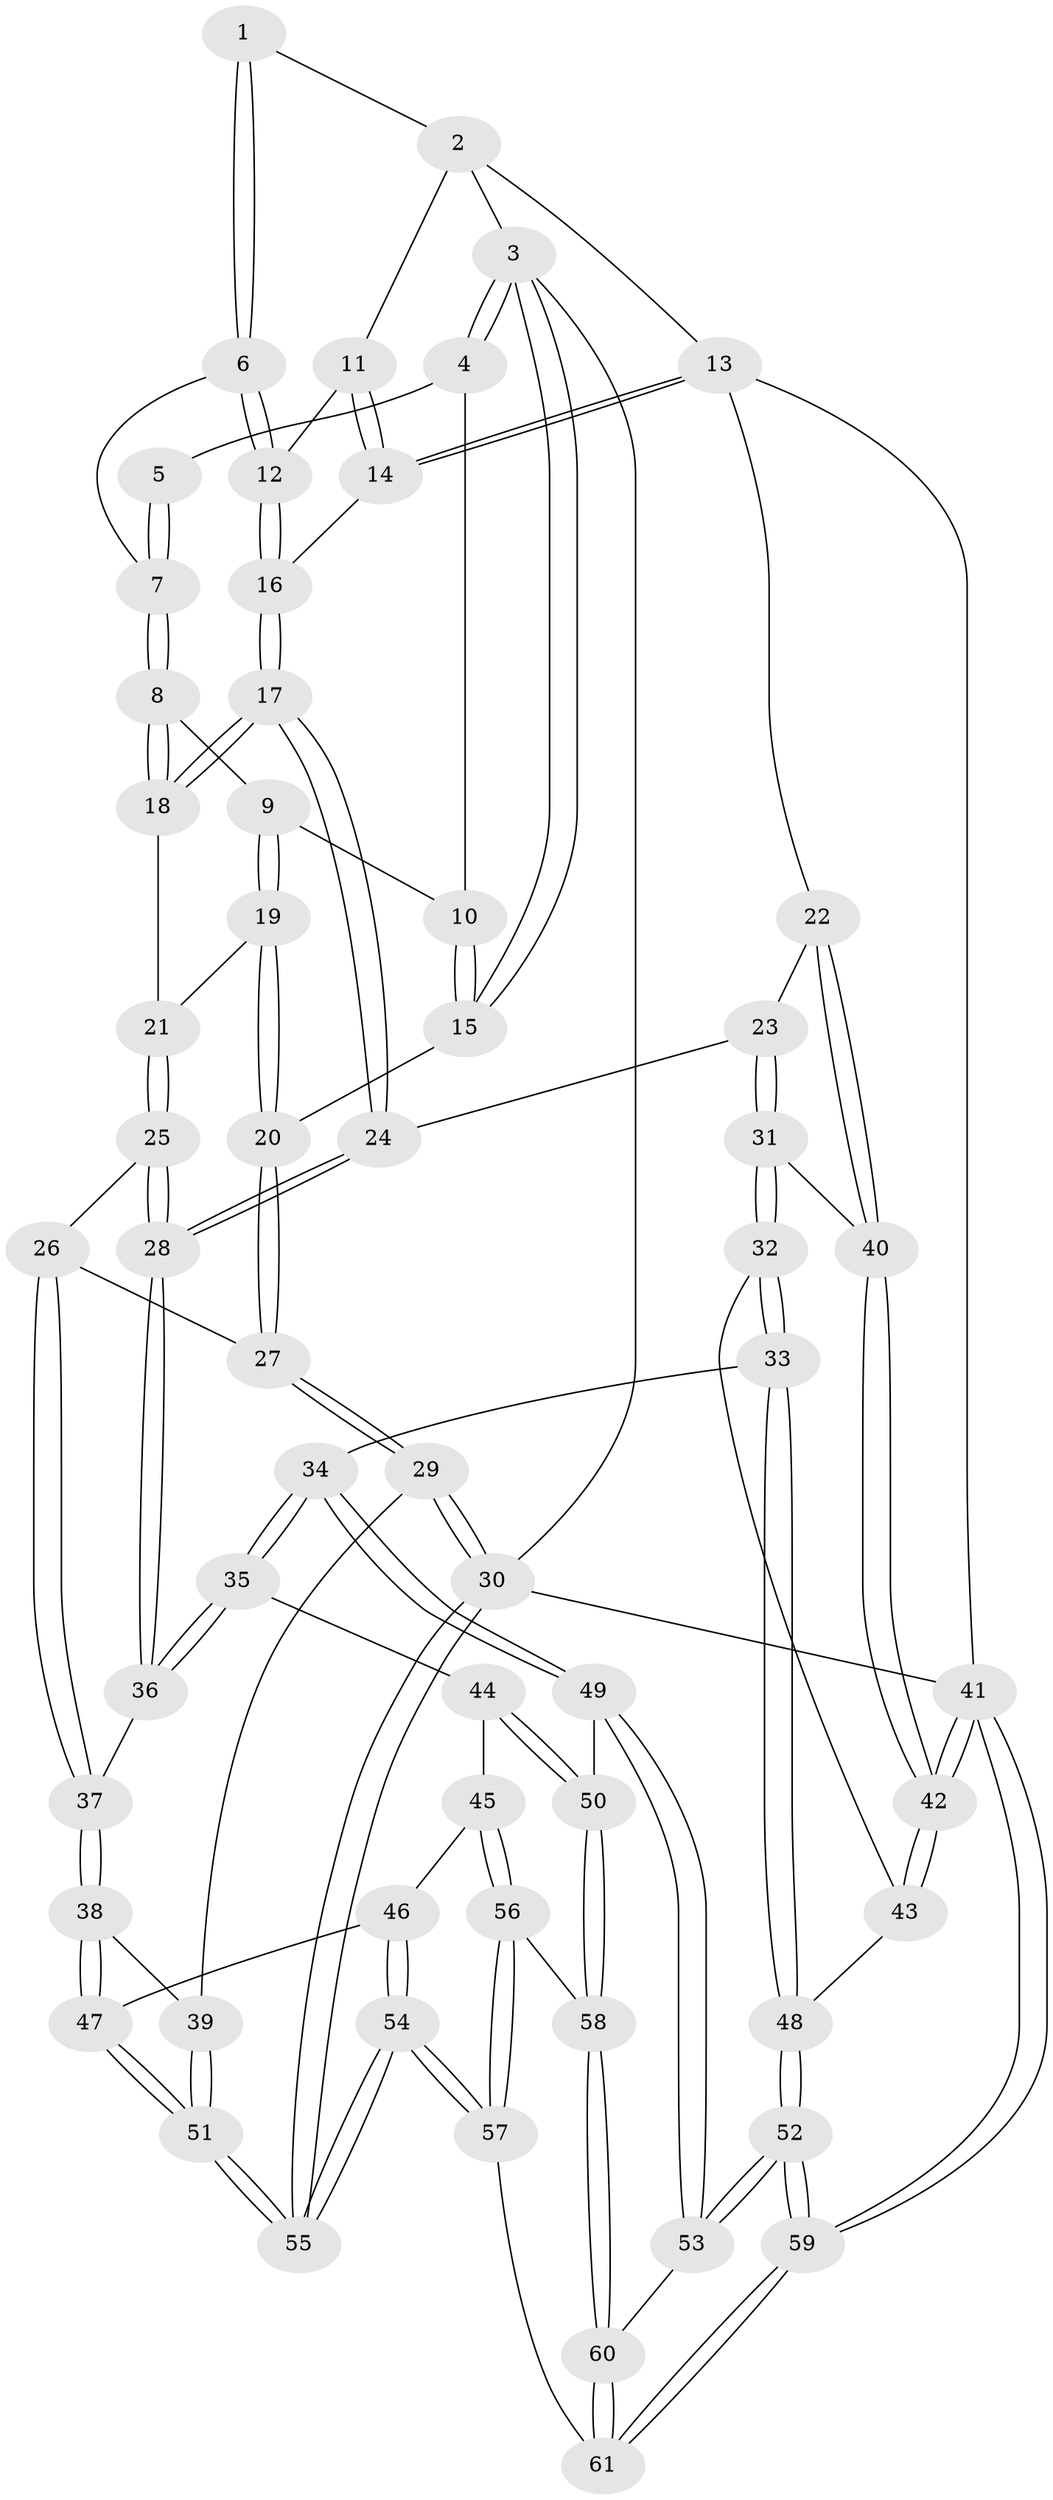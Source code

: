 // coarse degree distribution, {5: 0.2916666666666667, 7: 0.08333333333333333, 3: 0.2916666666666667, 4: 0.2916666666666667, 2: 0.041666666666666664}
// Generated by graph-tools (version 1.1) at 2025/21/03/04/25 18:21:18]
// undirected, 61 vertices, 149 edges
graph export_dot {
graph [start="1"]
  node [color=gray90,style=filled];
  1 [pos="+0.4308961247904064+0"];
  2 [pos="+0.8006850804112687+0"];
  3 [pos="+0+0"];
  4 [pos="+0.232324826061036+0"];
  5 [pos="+0.36120074004887087+0"];
  6 [pos="+0.48454376261576526+0.0603309594944129"];
  7 [pos="+0.3609865263690379+0.12274118932911086"];
  8 [pos="+0.3225052953039664+0.16647749288001565"];
  9 [pos="+0.24141657414752352+0.11561459999298068"];
  10 [pos="+0.20535751867377858+0.06840938374353825"];
  11 [pos="+0.7928858717497584+0"];
  12 [pos="+0.6394040263777429+0.17672612896963388"];
  13 [pos="+1+0.3112088906129481"];
  14 [pos="+0.9259282052109774+0.21853065642972494"];
  15 [pos="+0+0.20558461618728746"];
  16 [pos="+0.6454468935653529+0.23176368460395183"];
  17 [pos="+0.5871735245523745+0.3445115405104007"];
  18 [pos="+0.3385098850380538+0.21462501265497866"];
  19 [pos="+0.11617390243561292+0.27926327508262705"];
  20 [pos="+0+0.2661742785231693"];
  21 [pos="+0.23476058340230146+0.33504745699793964"];
  22 [pos="+1+0.3645595091044996"];
  23 [pos="+0.8093192821314248+0.4286511327271765"];
  24 [pos="+0.5873957082057903+0.36787745064721233"];
  25 [pos="+0.24896849310757055+0.4151822194680596"];
  26 [pos="+0.2097212775859264+0.4936256870803813"];
  27 [pos="+0+0.3072884686529929"];
  28 [pos="+0.5668696262218026+0.42108521229182516"];
  29 [pos="+0+0.6725762829843621"];
  30 [pos="+0+1"];
  31 [pos="+0.8395263147255801+0.6251931526928322"];
  32 [pos="+0.8174937280563239+0.6523258188928401"];
  33 [pos="+0.7424959373214928+0.6829869827159214"];
  34 [pos="+0.7388882659098132+0.6827793246615887"];
  35 [pos="+0.5599490984469251+0.5494082352729126"];
  36 [pos="+0.5595565439815724+0.5469685674971496"];
  37 [pos="+0.2114425754104699+0.5302215821643206"];
  38 [pos="+0.16769209059357465+0.6669634418216238"];
  39 [pos="+0.12371320629602575+0.6712220259182866"];
  40 [pos="+1+0.45359001547814304"];
  41 [pos="+1+1"];
  42 [pos="+1+0.8933887495723459"];
  43 [pos="+0.9453492676974325+0.7308310892160379"];
  44 [pos="+0.45031286166316226+0.6961743961631983"];
  45 [pos="+0.27947820019252445+0.7265626732836283"];
  46 [pos="+0.21464449595670382+0.7016434589454429"];
  47 [pos="+0.1782081729999956+0.6761240134668904"];
  48 [pos="+0.8376385655840224+0.8366126538437599"];
  49 [pos="+0.6866884573094633+0.7898367546569451"];
  50 [pos="+0.4944519820748251+0.8297280838261634"];
  51 [pos="+0.03498614155887819+1"];
  52 [pos="+1+1"];
  53 [pos="+0.6814001552511008+0.8718862052110342"];
  54 [pos="+0.12242422067721757+1"];
  55 [pos="+0.0012831529303445474+1"];
  56 [pos="+0.3207492547410509+0.9250599541060645"];
  57 [pos="+0.22432126909921044+1"];
  58 [pos="+0.49390292753552995+0.8488135183315991"];
  59 [pos="+1+1"];
  60 [pos="+0.5437697587315071+0.9462524447847562"];
  61 [pos="+0.5286460915615636+1"];
  1 -- 2;
  1 -- 6;
  1 -- 6;
  2 -- 3;
  2 -- 11;
  2 -- 13;
  3 -- 4;
  3 -- 4;
  3 -- 15;
  3 -- 15;
  3 -- 30;
  4 -- 5;
  4 -- 10;
  5 -- 7;
  5 -- 7;
  6 -- 7;
  6 -- 12;
  6 -- 12;
  7 -- 8;
  7 -- 8;
  8 -- 9;
  8 -- 18;
  8 -- 18;
  9 -- 10;
  9 -- 19;
  9 -- 19;
  10 -- 15;
  10 -- 15;
  11 -- 12;
  11 -- 14;
  11 -- 14;
  12 -- 16;
  12 -- 16;
  13 -- 14;
  13 -- 14;
  13 -- 22;
  13 -- 41;
  14 -- 16;
  15 -- 20;
  16 -- 17;
  16 -- 17;
  17 -- 18;
  17 -- 18;
  17 -- 24;
  17 -- 24;
  18 -- 21;
  19 -- 20;
  19 -- 20;
  19 -- 21;
  20 -- 27;
  20 -- 27;
  21 -- 25;
  21 -- 25;
  22 -- 23;
  22 -- 40;
  22 -- 40;
  23 -- 24;
  23 -- 31;
  23 -- 31;
  24 -- 28;
  24 -- 28;
  25 -- 26;
  25 -- 28;
  25 -- 28;
  26 -- 27;
  26 -- 37;
  26 -- 37;
  27 -- 29;
  27 -- 29;
  28 -- 36;
  28 -- 36;
  29 -- 30;
  29 -- 30;
  29 -- 39;
  30 -- 55;
  30 -- 55;
  30 -- 41;
  31 -- 32;
  31 -- 32;
  31 -- 40;
  32 -- 33;
  32 -- 33;
  32 -- 43;
  33 -- 34;
  33 -- 48;
  33 -- 48;
  34 -- 35;
  34 -- 35;
  34 -- 49;
  34 -- 49;
  35 -- 36;
  35 -- 36;
  35 -- 44;
  36 -- 37;
  37 -- 38;
  37 -- 38;
  38 -- 39;
  38 -- 47;
  38 -- 47;
  39 -- 51;
  39 -- 51;
  40 -- 42;
  40 -- 42;
  41 -- 42;
  41 -- 42;
  41 -- 59;
  41 -- 59;
  42 -- 43;
  42 -- 43;
  43 -- 48;
  44 -- 45;
  44 -- 50;
  44 -- 50;
  45 -- 46;
  45 -- 56;
  45 -- 56;
  46 -- 47;
  46 -- 54;
  46 -- 54;
  47 -- 51;
  47 -- 51;
  48 -- 52;
  48 -- 52;
  49 -- 50;
  49 -- 53;
  49 -- 53;
  50 -- 58;
  50 -- 58;
  51 -- 55;
  51 -- 55;
  52 -- 53;
  52 -- 53;
  52 -- 59;
  52 -- 59;
  53 -- 60;
  54 -- 55;
  54 -- 55;
  54 -- 57;
  54 -- 57;
  56 -- 57;
  56 -- 57;
  56 -- 58;
  57 -- 61;
  58 -- 60;
  58 -- 60;
  59 -- 61;
  59 -- 61;
  60 -- 61;
  60 -- 61;
}
